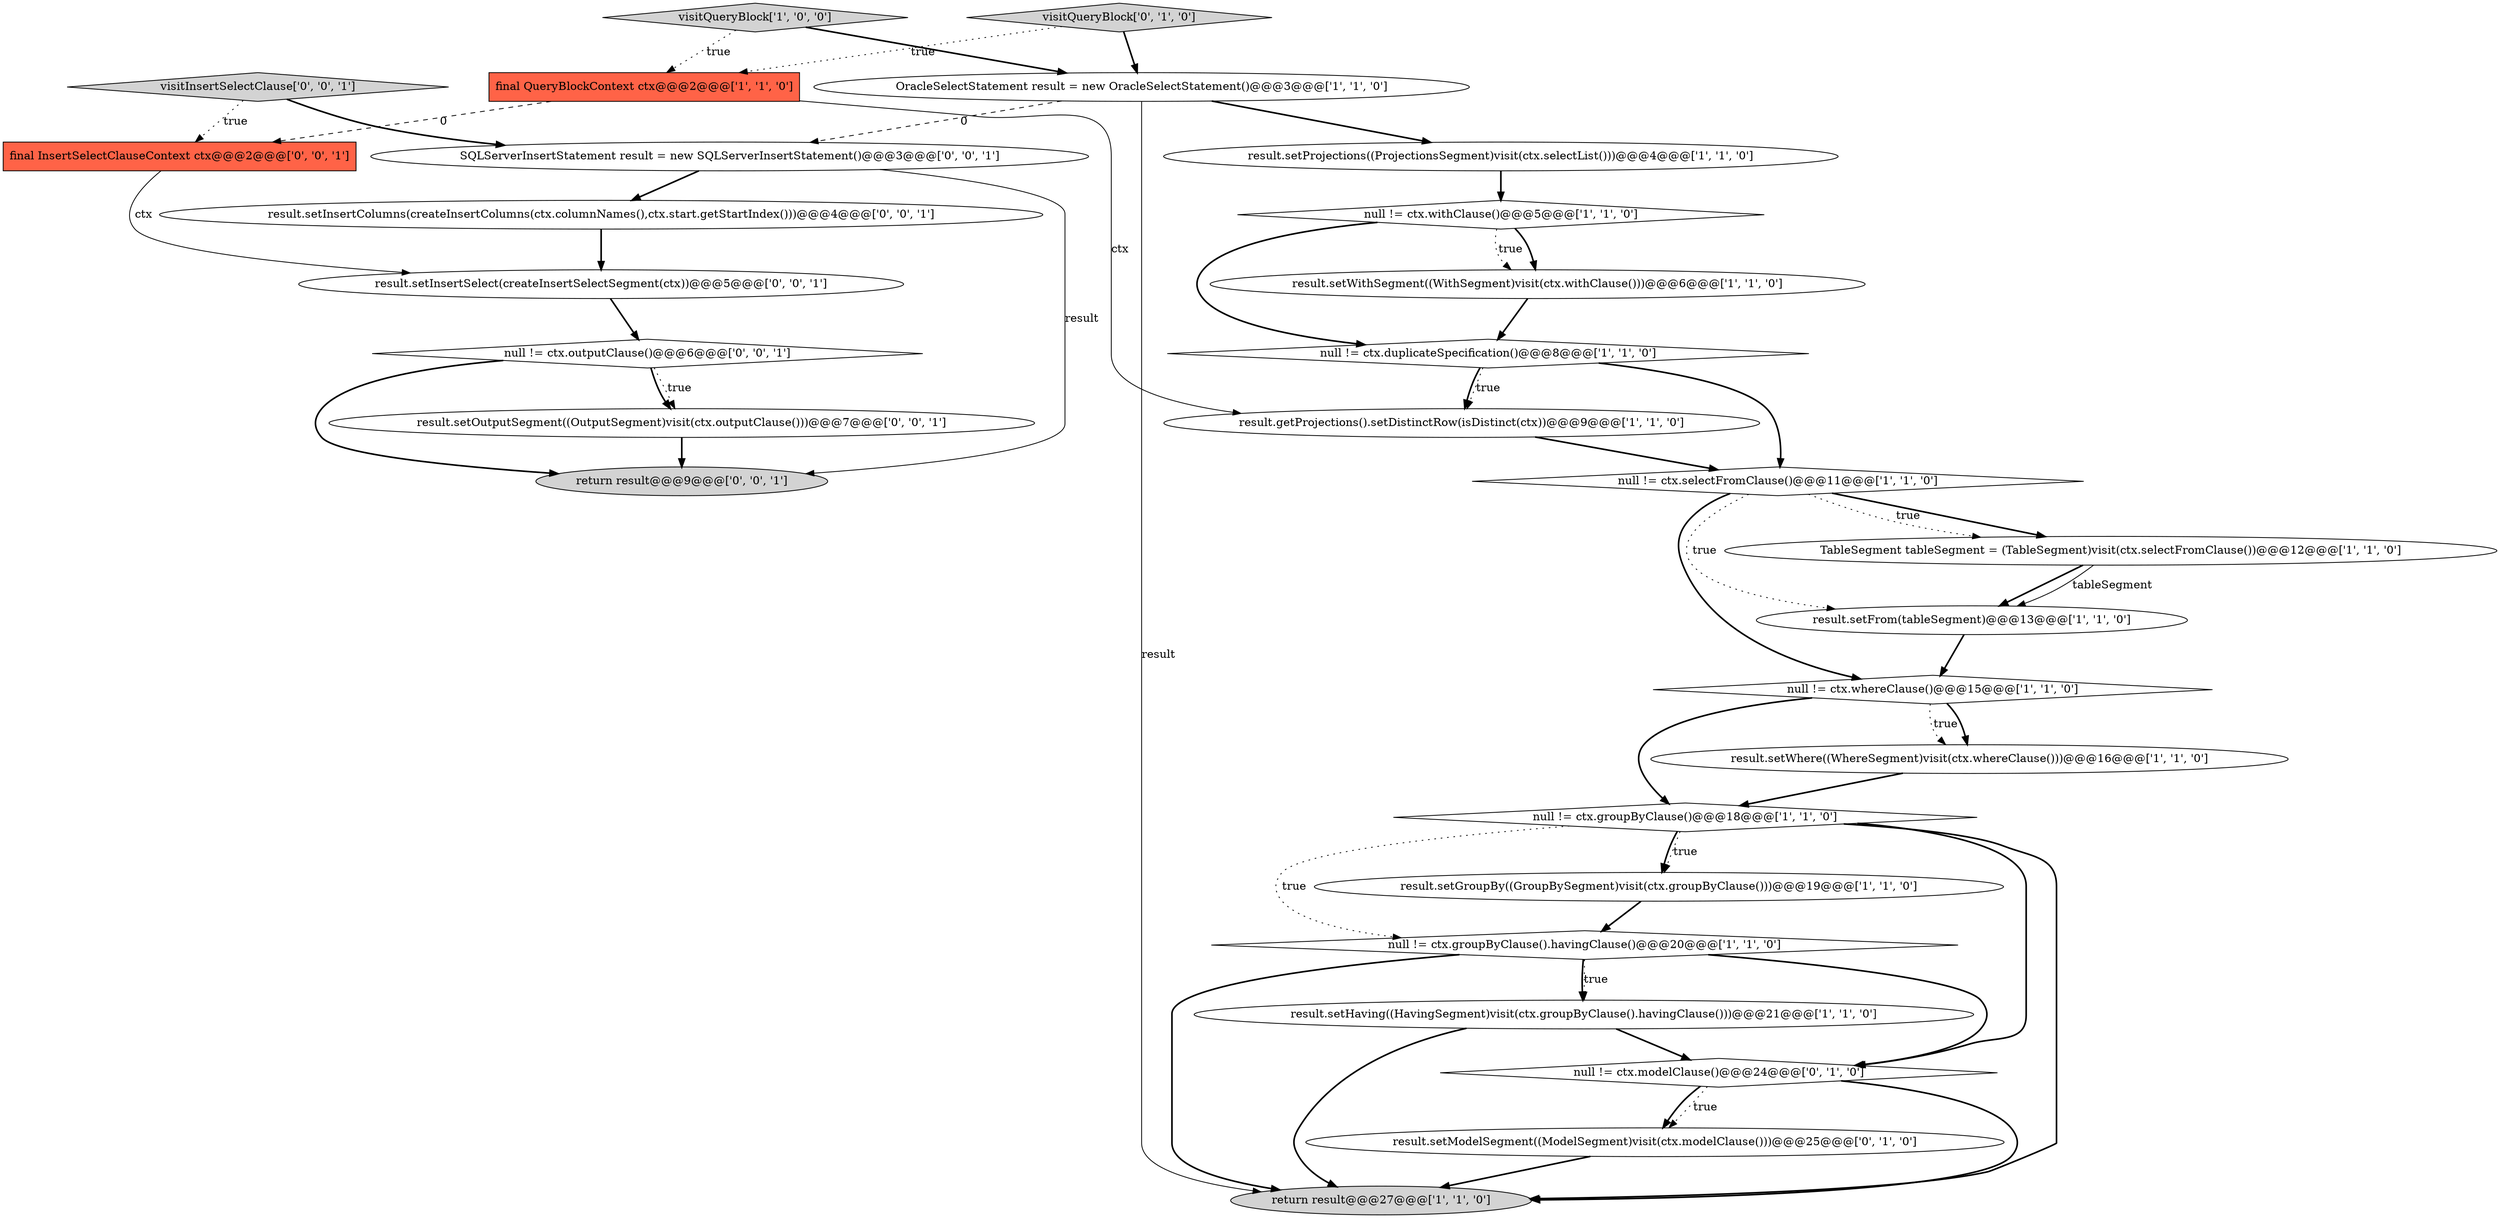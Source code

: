 digraph {
4 [style = filled, label = "OracleSelectStatement result = new OracleSelectStatement()@@@3@@@['1', '1', '0']", fillcolor = white, shape = ellipse image = "AAA0AAABBB1BBB"];
26 [style = filled, label = "result.setInsertSelect(createInsertSelectSegment(ctx))@@@5@@@['0', '0', '1']", fillcolor = white, shape = ellipse image = "AAA0AAABBB3BBB"];
21 [style = filled, label = "result.setInsertColumns(createInsertColumns(ctx.columnNames(),ctx.start.getStartIndex()))@@@4@@@['0', '0', '1']", fillcolor = white, shape = ellipse image = "AAA0AAABBB3BBB"];
17 [style = filled, label = "result.setWithSegment((WithSegment)visit(ctx.withClause()))@@@6@@@['1', '1', '0']", fillcolor = white, shape = ellipse image = "AAA0AAABBB1BBB"];
14 [style = filled, label = "TableSegment tableSegment = (TableSegment)visit(ctx.selectFromClause())@@@12@@@['1', '1', '0']", fillcolor = white, shape = ellipse image = "AAA0AAABBB1BBB"];
28 [style = filled, label = "return result@@@9@@@['0', '0', '1']", fillcolor = lightgray, shape = ellipse image = "AAA0AAABBB3BBB"];
6 [style = filled, label = "result.setProjections((ProjectionsSegment)visit(ctx.selectList()))@@@4@@@['1', '1', '0']", fillcolor = white, shape = ellipse image = "AAA0AAABBB1BBB"];
11 [style = filled, label = "result.setFrom(tableSegment)@@@13@@@['1', '1', '0']", fillcolor = white, shape = ellipse image = "AAA0AAABBB1BBB"];
10 [style = filled, label = "visitQueryBlock['1', '0', '0']", fillcolor = lightgray, shape = diamond image = "AAA0AAABBB1BBB"];
0 [style = filled, label = "null != ctx.withClause()@@@5@@@['1', '1', '0']", fillcolor = white, shape = diamond image = "AAA0AAABBB1BBB"];
12 [style = filled, label = "null != ctx.groupByClause().havingClause()@@@20@@@['1', '1', '0']", fillcolor = white, shape = diamond image = "AAA0AAABBB1BBB"];
15 [style = filled, label = "null != ctx.duplicateSpecification()@@@8@@@['1', '1', '0']", fillcolor = white, shape = diamond image = "AAA0AAABBB1BBB"];
2 [style = filled, label = "result.setWhere((WhereSegment)visit(ctx.whereClause()))@@@16@@@['1', '1', '0']", fillcolor = white, shape = ellipse image = "AAA0AAABBB1BBB"];
16 [style = filled, label = "return result@@@27@@@['1', '1', '0']", fillcolor = lightgray, shape = ellipse image = "AAA0AAABBB1BBB"];
19 [style = filled, label = "null != ctx.modelClause()@@@24@@@['0', '1', '0']", fillcolor = white, shape = diamond image = "AAA1AAABBB2BBB"];
20 [style = filled, label = "visitQueryBlock['0', '1', '0']", fillcolor = lightgray, shape = diamond image = "AAA0AAABBB2BBB"];
18 [style = filled, label = "result.setModelSegment((ModelSegment)visit(ctx.modelClause()))@@@25@@@['0', '1', '0']", fillcolor = white, shape = ellipse image = "AAA1AAABBB2BBB"];
5 [style = filled, label = "result.getProjections().setDistinctRow(isDistinct(ctx))@@@9@@@['1', '1', '0']", fillcolor = white, shape = ellipse image = "AAA0AAABBB1BBB"];
7 [style = filled, label = "null != ctx.whereClause()@@@15@@@['1', '1', '0']", fillcolor = white, shape = diamond image = "AAA0AAABBB1BBB"];
27 [style = filled, label = "null != ctx.outputClause()@@@6@@@['0', '0', '1']", fillcolor = white, shape = diamond image = "AAA0AAABBB3BBB"];
1 [style = filled, label = "null != ctx.groupByClause()@@@18@@@['1', '1', '0']", fillcolor = white, shape = diamond image = "AAA0AAABBB1BBB"];
22 [style = filled, label = "result.setOutputSegment((OutputSegment)visit(ctx.outputClause()))@@@7@@@['0', '0', '1']", fillcolor = white, shape = ellipse image = "AAA0AAABBB3BBB"];
9 [style = filled, label = "result.setHaving((HavingSegment)visit(ctx.groupByClause().havingClause()))@@@21@@@['1', '1', '0']", fillcolor = white, shape = ellipse image = "AAA0AAABBB1BBB"];
23 [style = filled, label = "final InsertSelectClauseContext ctx@@@2@@@['0', '0', '1']", fillcolor = tomato, shape = box image = "AAA0AAABBB3BBB"];
3 [style = filled, label = "null != ctx.selectFromClause()@@@11@@@['1', '1', '0']", fillcolor = white, shape = diamond image = "AAA0AAABBB1BBB"];
8 [style = filled, label = "result.setGroupBy((GroupBySegment)visit(ctx.groupByClause()))@@@19@@@['1', '1', '0']", fillcolor = white, shape = ellipse image = "AAA0AAABBB1BBB"];
25 [style = filled, label = "SQLServerInsertStatement result = new SQLServerInsertStatement()@@@3@@@['0', '0', '1']", fillcolor = white, shape = ellipse image = "AAA0AAABBB3BBB"];
13 [style = filled, label = "final QueryBlockContext ctx@@@2@@@['1', '1', '0']", fillcolor = tomato, shape = box image = "AAA0AAABBB1BBB"];
24 [style = filled, label = "visitInsertSelectClause['0', '0', '1']", fillcolor = lightgray, shape = diamond image = "AAA0AAABBB3BBB"];
7->2 [style = dotted, label="true"];
9->19 [style = bold, label=""];
4->16 [style = solid, label="result"];
4->6 [style = bold, label=""];
27->22 [style = dotted, label="true"];
10->13 [style = dotted, label="true"];
3->14 [style = bold, label=""];
1->8 [style = dotted, label="true"];
8->12 [style = bold, label=""];
13->5 [style = solid, label="ctx"];
27->28 [style = bold, label=""];
9->16 [style = bold, label=""];
6->0 [style = bold, label=""];
20->4 [style = bold, label=""];
1->8 [style = bold, label=""];
3->14 [style = dotted, label="true"];
14->11 [style = bold, label=""];
3->7 [style = bold, label=""];
26->27 [style = bold, label=""];
4->25 [style = dashed, label="0"];
27->22 [style = bold, label=""];
11->7 [style = bold, label=""];
12->16 [style = bold, label=""];
12->9 [style = bold, label=""];
25->28 [style = solid, label="result"];
19->16 [style = bold, label=""];
25->21 [style = bold, label=""];
13->23 [style = dashed, label="0"];
15->5 [style = dotted, label="true"];
0->15 [style = bold, label=""];
23->26 [style = solid, label="ctx"];
24->23 [style = dotted, label="true"];
12->9 [style = dotted, label="true"];
17->15 [style = bold, label=""];
10->4 [style = bold, label=""];
21->26 [style = bold, label=""];
2->1 [style = bold, label=""];
12->19 [style = bold, label=""];
22->28 [style = bold, label=""];
18->16 [style = bold, label=""];
3->11 [style = dotted, label="true"];
15->5 [style = bold, label=""];
14->11 [style = solid, label="tableSegment"];
0->17 [style = bold, label=""];
1->19 [style = bold, label=""];
15->3 [style = bold, label=""];
1->12 [style = dotted, label="true"];
20->13 [style = dotted, label="true"];
24->25 [style = bold, label=""];
5->3 [style = bold, label=""];
7->1 [style = bold, label=""];
1->16 [style = bold, label=""];
0->17 [style = dotted, label="true"];
19->18 [style = bold, label=""];
19->18 [style = dotted, label="true"];
7->2 [style = bold, label=""];
}
